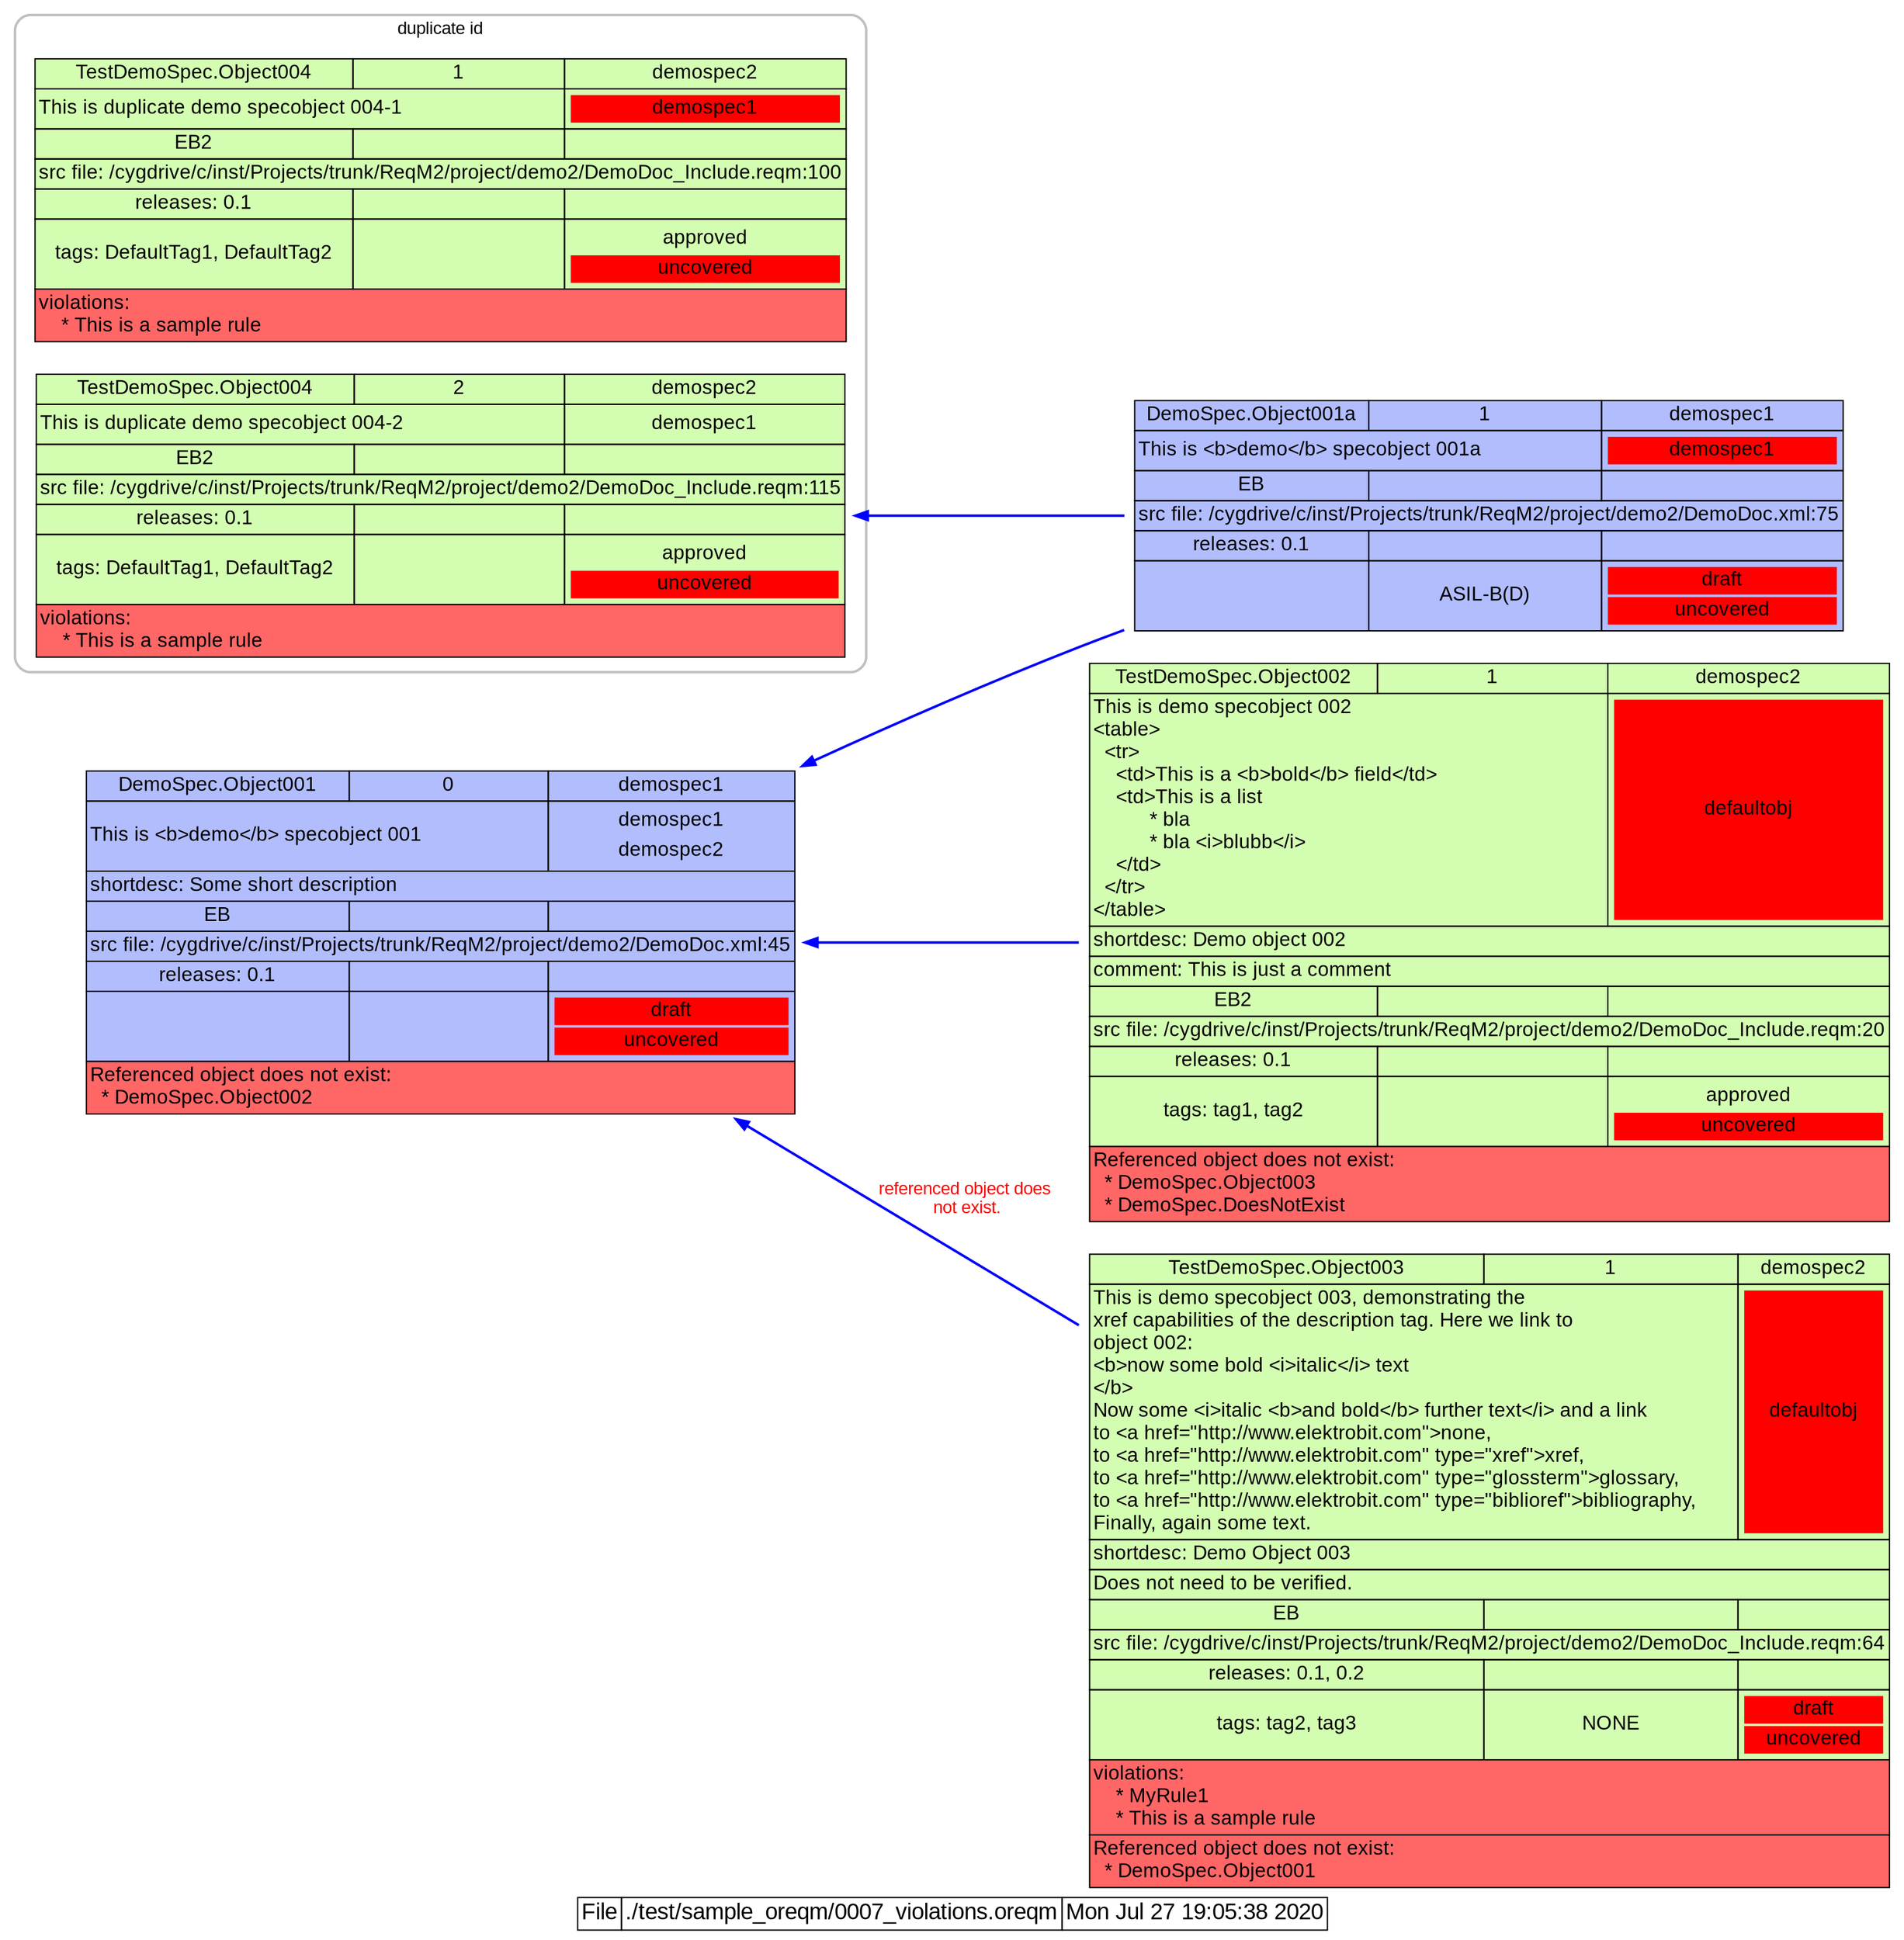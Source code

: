digraph "" {
  rankdir="RL"
  node [shape=plaintext fontname="Arial" fontsize=16]
  edge [color="blue",dir="forward",arrowhead="normal",arrowtail="normal"];

subgraph "cluster_TestDemoSpec.Object004_dups" { color=grey penwidth=2 label="duplicate id" fontname="Arial" labelloc="t" style="rounded"
  "TestDemoSpec.Object004" [id="TestDemoSpec.Object004" label=<
      <TABLE BGCOLOR="#D3FDB1" BORDER="0" CELLSPACING="0" CELLBORDER="1" COLOR="black" >
        <TR><TD CELLSPACING="0" >TestDemoSpec.Object004</TD><TD>1</TD><TD>demospec2</TD></TR>
        <TR><TD COLSPAN="2" ALIGN="LEFT">This is duplicate demo specobject 004-1<BR ALIGN="LEFT"/></TD><TD><TABLE BORDER="0"><TR><TD BGCOLOR="red">demospec1</TD></TR></TABLE></TD></TR>
        <TR><TD>EB2<BR ALIGN="LEFT"/></TD><TD></TD><TD></TD></TR>
        <TR><TD COLSPAN="3" ALIGN="LEFT">src file: /cygdrive/c/inst/Projects/trunk/ReqM2/project/demo2/DemoDoc_Include.reqm:100<BR ALIGN="LEFT"/></TD></TR>
        <TR><TD>releases: 0.1<BR ALIGN="LEFT"/></TD><TD></TD><TD></TD></TR>
        <TR><TD>tags: DefaultTag1, DefaultTag2</TD><TD></TD><TD><TABLE BORDER="0"><TR><TD >approved</TD></TR><TR><TD BGCOLOR="red">uncovered</TD></TR></TABLE></TD></TR>
        <TR><TD COLSPAN="3" ALIGN="LEFT" BGCOLOR="#FF6666">violations:<BR ALIGN="LEFT"/>  &nbsp;&nbsp;* This is a sample rule<BR ALIGN="LEFT"/></TD></TR>
      </TABLE>>];

  "TestDemoSpec.Object004:2" [id="TestDemoSpec.Object004:2" label=<
      <TABLE BGCOLOR="#D3FDB1" BORDER="0" CELLSPACING="0" CELLBORDER="1" COLOR="black" >
        <TR><TD CELLSPACING="0" >TestDemoSpec.Object004</TD><TD>2</TD><TD>demospec2</TD></TR>
        <TR><TD COLSPAN="2" ALIGN="LEFT">This is duplicate demo specobject 004-2<BR ALIGN="LEFT"/></TD><TD><TABLE BORDER="0"><TR><TD>demospec1</TD></TR></TABLE></TD></TR>
        <TR><TD>EB2<BR ALIGN="LEFT"/></TD><TD></TD><TD></TD></TR>
        <TR><TD COLSPAN="3" ALIGN="LEFT">src file: /cygdrive/c/inst/Projects/trunk/ReqM2/project/demo2/DemoDoc_Include.reqm:115<BR ALIGN="LEFT"/></TD></TR>
        <TR><TD>releases: 0.1<BR ALIGN="LEFT"/></TD><TD></TD><TD></TD></TR>
        <TR><TD>tags: DefaultTag1, DefaultTag2</TD><TD></TD><TD><TABLE BORDER="0"><TR><TD >approved</TD></TR><TR><TD BGCOLOR="red">uncovered</TD></TR></TABLE></TD></TR>
        <TR><TD COLSPAN="3" ALIGN="LEFT" BGCOLOR="#FF6666">violations:<BR ALIGN="LEFT"/>  &nbsp;&nbsp;* This is a sample rule<BR ALIGN="LEFT"/></TD></TR>
      </TABLE>>];

}

  "DemoSpec.Object001" [id="DemoSpec.Object001" label=<
      <TABLE BGCOLOR="#B1BDFD" BORDER="0" CELLSPACING="0" CELLBORDER="1" COLOR="black" >
        <TR><TD CELLSPACING="0" >DemoSpec.Object001</TD><TD>0</TD><TD>demospec1</TD></TR>
        <TR><TD COLSPAN="2" ALIGN="LEFT">This is &lt;b&gt;demo&lt;/b&gt; specobject 001<BR ALIGN="LEFT"/></TD><TD><TABLE BORDER="0"><TR><TD>demospec1</TD></TR><TR><TD>demospec2</TD></TR></TABLE></TD></TR>
        <TR><TD COLSPAN="3" ALIGN="LEFT">shortdesc: Some short description<BR ALIGN="LEFT"/></TD></TR>
        <TR><TD>EB<BR ALIGN="LEFT"/></TD><TD></TD><TD></TD></TR>
        <TR><TD COLSPAN="3" ALIGN="LEFT">src file: /cygdrive/c/inst/Projects/trunk/ReqM2/project/demo2/DemoDoc.xml:45<BR ALIGN="LEFT"/></TD></TR>
        <TR><TD>releases: 0.1<BR ALIGN="LEFT"/></TD><TD></TD><TD></TD></TR>
        <TR><TD></TD><TD></TD><TD><TABLE BORDER="0"><TR><TD BGCOLOR="red">draft</TD></TR><TR><TD BGCOLOR="red">uncovered</TD></TR></TABLE></TD></TR>
        <TR><TD COLSPAN="3" ALIGN="LEFT" BGCOLOR="#FF6666">Referenced object does not exist:<BR ALIGN="LEFT"/>&nbsp;&nbsp;*&nbsp;DemoSpec.Object002<BR ALIGN="LEFT"/></TD></TR>
      </TABLE>>];

  "DemoSpec.Object001a" [id="DemoSpec.Object001a" label=<
      <TABLE BGCOLOR="#B1BDFD" BORDER="0" CELLSPACING="0" CELLBORDER="1" COLOR="black" >
        <TR><TD CELLSPACING="0" >DemoSpec.Object001a</TD><TD>1</TD><TD>demospec1</TD></TR>
        <TR><TD COLSPAN="2" ALIGN="LEFT">This is &lt;b&gt;demo&lt;/b&gt; specobject 001a<BR ALIGN="LEFT"/></TD><TD><TABLE BORDER="0"><TR><TD BGCOLOR="red">demospec1</TD></TR></TABLE></TD></TR>
        <TR><TD>EB<BR ALIGN="LEFT"/></TD><TD></TD><TD></TD></TR>
        <TR><TD COLSPAN="3" ALIGN="LEFT">src file: /cygdrive/c/inst/Projects/trunk/ReqM2/project/demo2/DemoDoc.xml:75<BR ALIGN="LEFT"/></TD></TR>
        <TR><TD>releases: 0.1<BR ALIGN="LEFT"/></TD><TD></TD><TD></TD></TR>
        <TR><TD></TD><TD>ASIL-B(D)</TD><TD><TABLE BORDER="0"><TR><TD BGCOLOR="red">draft</TD></TR><TR><TD BGCOLOR="red">uncovered</TD></TR></TABLE></TD></TR>
      </TABLE>>];

  "TestDemoSpec.Object002" [id="TestDemoSpec.Object002" label=<
      <TABLE BGCOLOR="#D3FDB1" BORDER="0" CELLSPACING="0" CELLBORDER="1" COLOR="black" >
        <TR><TD CELLSPACING="0" >TestDemoSpec.Object002</TD><TD>1</TD><TD>demospec2</TD></TR>
        <TR><TD COLSPAN="2" ALIGN="LEFT">This is demo specobject 002<BR ALIGN="LEFT"/>&lt;table&gt;<BR ALIGN="LEFT"/>  &lt;tr&gt;<BR ALIGN="LEFT"/>    &lt;td&gt;This is a &lt;b&gt;bold&lt;/b&gt; field&lt;/td&gt;<BR ALIGN="LEFT"/>    &lt;td&gt;This is a list<BR ALIGN="LEFT"/>        &nbsp;&nbsp;* bla<BR ALIGN="LEFT"/>        &nbsp;&nbsp;* bla &lt;i&gt;blubb&lt;/i&gt;<BR ALIGN="LEFT"/>    &lt;/td&gt;<BR ALIGN="LEFT"/>  &lt;/tr&gt;<BR ALIGN="LEFT"/>&lt;/table&gt;<BR ALIGN="LEFT"/></TD><TD><TABLE BORDER="0"><TR><TD BGCOLOR="red">defaultobj</TD></TR></TABLE></TD></TR>
        <TR><TD COLSPAN="3" ALIGN="LEFT">shortdesc: Demo object 002<BR ALIGN="LEFT"/></TD></TR>
        <TR><TD COLSPAN="3" ALIGN="LEFT">comment: This is just a comment<BR ALIGN="LEFT"/></TD></TR>
        <TR><TD>EB2<BR ALIGN="LEFT"/></TD><TD></TD><TD></TD></TR>
        <TR><TD COLSPAN="3" ALIGN="LEFT">src file: /cygdrive/c/inst/Projects/trunk/ReqM2/project/demo2/DemoDoc_Include.reqm:20<BR ALIGN="LEFT"/></TD></TR>
        <TR><TD>releases: 0.1<BR ALIGN="LEFT"/></TD><TD></TD><TD></TD></TR>
        <TR><TD>tags: tag1, tag2</TD><TD></TD><TD><TABLE BORDER="0"><TR><TD >approved</TD></TR><TR><TD BGCOLOR="red">uncovered</TD></TR></TABLE></TD></TR>
        <TR><TD COLSPAN="3" ALIGN="LEFT" BGCOLOR="#FF6666">Referenced object does not exist:<BR ALIGN="LEFT"/>&nbsp;&nbsp;*&nbsp;DemoSpec.Object003<BR ALIGN="LEFT"/>&nbsp;&nbsp;*&nbsp;DemoSpec.DoesNotExist<BR ALIGN="LEFT"/></TD></TR>
      </TABLE>>];

  "TestDemoSpec.Object003" [id="TestDemoSpec.Object003" label=<
      <TABLE BGCOLOR="#D3FDB1" BORDER="0" CELLSPACING="0" CELLBORDER="1" COLOR="black" >
        <TR><TD CELLSPACING="0" >TestDemoSpec.Object003</TD><TD>1</TD><TD>demospec2</TD></TR>
        <TR><TD COLSPAN="2" ALIGN="LEFT">This is demo specobject 003, demonstrating the<BR ALIGN="LEFT"/>xref capabilities of the description tag. Here we link to<BR ALIGN="LEFT"/>object 002:<BR ALIGN="LEFT"/>&lt;b&gt;now some bold &lt;i&gt;italic&lt;/i&gt; text&nbsp;<BR ALIGN="LEFT"/>&lt;/b&gt;<BR ALIGN="LEFT"/>Now some &lt;i&gt;italic &lt;b&gt;and bold&lt;/b&gt; further text&lt;/i&gt; and a link<BR ALIGN="LEFT"/>to &lt;a href=&quot;http://www.elektrobit.com&quot;&gt;none,<BR ALIGN="LEFT"/>to &lt;a href=&quot;http://www.elektrobit.com&quot; type=&quot;xref&quot;&gt;xref,<BR ALIGN="LEFT"/>to &lt;a href=&quot;http://www.elektrobit.com&quot; type=&quot;glossterm&quot;&gt;glossary,<BR ALIGN="LEFT"/>to &lt;a href=&quot;http://www.elektrobit.com&quot; type=&quot;biblioref&quot;&gt;bibliography,<BR ALIGN="LEFT"/>Finally, again some text.<BR ALIGN="LEFT"/></TD><TD><TABLE BORDER="0"><TR><TD BGCOLOR="red">defaultobj</TD></TR></TABLE></TD></TR>
        <TR><TD COLSPAN="3" ALIGN="LEFT">shortdesc: Demo Object 003<BR ALIGN="LEFT"/></TD></TR>
        <TR><TD COLSPAN="3" ALIGN="LEFT">Does not need to be verified.<BR ALIGN="LEFT"/></TD></TR>
        <TR><TD>EB<BR ALIGN="LEFT"/></TD><TD></TD><TD></TD></TR>
        <TR><TD COLSPAN="3" ALIGN="LEFT">src file: /cygdrive/c/inst/Projects/trunk/ReqM2/project/demo2/DemoDoc_Include.reqm:64<BR ALIGN="LEFT"/></TD></TR>
        <TR><TD>releases: 0.1, 0.2<BR ALIGN="LEFT"/></TD><TD></TD><TD></TD></TR>
        <TR><TD>tags: tag2, tag3</TD><TD>NONE</TD><TD><TABLE BORDER="0"><TR><TD BGCOLOR="red">draft</TD></TR><TR><TD BGCOLOR="red">uncovered</TD></TR></TABLE></TD></TR>
        <TR><TD COLSPAN="3" ALIGN="LEFT" BGCOLOR="#FF6666">violations:<BR ALIGN="LEFT"/>  &nbsp;&nbsp;* MyRule1<BR ALIGN="LEFT"/>  &nbsp;&nbsp;* This is a sample rule<BR ALIGN="LEFT"/></TD></TR>
        <TR><TD COLSPAN="3" ALIGN="LEFT" BGCOLOR="#FF6666">Referenced object does not exist:<BR ALIGN="LEFT"/>&nbsp;&nbsp;*&nbsp;DemoSpec.Object001<BR ALIGN="LEFT"/></TD></TR>
      </TABLE>>];


  # Edges
  "DemoSpec.Object001a" -> "DemoSpec.Object001" [style=bold fontname="Arial" label=""];
  "DemoSpec.Object001a" -> "TestDemoSpec.Object004:2" [style=bold fontname="Arial" label=""];
  "TestDemoSpec.Object002" -> "DemoSpec.Object001" [style=bold fontname="Arial" label=""];
  "TestDemoSpec.Object003" -> "DemoSpec.Object001" [style=bold fontname="Arial" fontcolor=red label="referenced object does \nnot exist."];

  label=<
    <table border="0" cellspacing="0" cellborder="1">
      <tr><td cellspacing="0" >File</td><td>./test/sample_oreqm/0007_violations.oreqm</td><td>Mon Jul 27 19:05:38 2020</td></tr>
    </table>>
  labelloc=b
  fontsize=18
  fontcolor=black
  fontname="Arial"

}
